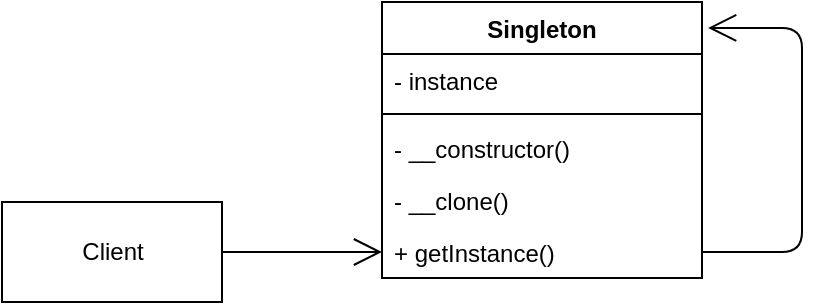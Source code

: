 <mxfile version="15.2.5" type="device" pages="2"><diagram id="aHaovqBN7l30jtsh0C6T" name="Singleton"><mxGraphModel dx="1422" dy="794" grid="1" gridSize="10" guides="1" tooltips="1" connect="1" arrows="1" fold="1" page="1" pageScale="1" pageWidth="827" pageHeight="1169" math="0" shadow="0"><root><mxCell id="0"/><mxCell id="1" parent="0"/><mxCell id="-McU_xUoMTAV-VXj93lt-22" value="Singleton" style="swimlane;fontStyle=1;align=center;verticalAlign=top;childLayout=stackLayout;horizontal=1;startSize=26;horizontalStack=0;resizeParent=1;resizeParentMax=0;resizeLast=0;collapsible=1;marginBottom=0;" vertex="1" parent="1"><mxGeometry x="200" y="190" width="160" height="138" as="geometry"><mxRectangle x="200" y="190" width="90" height="26" as="alternateBounds"/></mxGeometry></mxCell><mxCell id="-McU_xUoMTAV-VXj93lt-23" value="- instance" style="text;strokeColor=none;fillColor=none;align=left;verticalAlign=top;spacingLeft=4;spacingRight=4;overflow=hidden;rotatable=0;points=[[0,0.5],[1,0.5]];portConstraint=eastwest;" vertex="1" parent="-McU_xUoMTAV-VXj93lt-22"><mxGeometry y="26" width="160" height="26" as="geometry"/></mxCell><mxCell id="-McU_xUoMTAV-VXj93lt-24" value="" style="line;strokeWidth=1;fillColor=none;align=left;verticalAlign=middle;spacingTop=-1;spacingLeft=3;spacingRight=3;rotatable=0;labelPosition=right;points=[];portConstraint=eastwest;" vertex="1" parent="-McU_xUoMTAV-VXj93lt-22"><mxGeometry y="52" width="160" height="8" as="geometry"/></mxCell><mxCell id="-McU_xUoMTAV-VXj93lt-25" value="- __constructor()" style="text;strokeColor=none;fillColor=none;align=left;verticalAlign=top;spacingLeft=4;spacingRight=4;overflow=hidden;rotatable=0;points=[[0,0.5],[1,0.5]];portConstraint=eastwest;" vertex="1" parent="-McU_xUoMTAV-VXj93lt-22"><mxGeometry y="60" width="160" height="26" as="geometry"/></mxCell><mxCell id="-McU_xUoMTAV-VXj93lt-26" value="- __clone()" style="text;strokeColor=none;fillColor=none;align=left;verticalAlign=top;spacingLeft=4;spacingRight=4;overflow=hidden;rotatable=0;points=[[0,0.5],[1,0.5]];portConstraint=eastwest;" vertex="1" parent="-McU_xUoMTAV-VXj93lt-22"><mxGeometry y="86" width="160" height="26" as="geometry"/></mxCell><mxCell id="-McU_xUoMTAV-VXj93lt-27" value="+ getInstance()" style="text;strokeColor=none;fillColor=none;align=left;verticalAlign=top;spacingLeft=4;spacingRight=4;overflow=hidden;rotatable=0;points=[[0,0.5],[1,0.5]];portConstraint=eastwest;" vertex="1" parent="-McU_xUoMTAV-VXj93lt-22"><mxGeometry y="112" width="160" height="26" as="geometry"/></mxCell><mxCell id="_PGxHqYzjNkbDzPE3RU1-2" value="" style="endArrow=open;endFill=1;endSize=12;html=1;exitX=1;exitY=0.5;exitDx=0;exitDy=0;entryX=1.019;entryY=0.094;entryDx=0;entryDy=0;entryPerimeter=0;" edge="1" parent="-McU_xUoMTAV-VXj93lt-22" source="-McU_xUoMTAV-VXj93lt-27" target="-McU_xUoMTAV-VXj93lt-22"><mxGeometry width="160" relative="1" as="geometry"><mxPoint x="160" y="130" as="sourcePoint"/><mxPoint x="220" y="40" as="targetPoint"/><Array as="points"><mxPoint x="210" y="125"/><mxPoint x="210" y="13"/></Array></mxGeometry></mxCell><mxCell id="_PGxHqYzjNkbDzPE3RU1-3" value="Client" style="html=1;" vertex="1" parent="1"><mxGeometry x="10" y="290" width="110" height="50" as="geometry"/></mxCell><mxCell id="_PGxHqYzjNkbDzPE3RU1-4" value="" style="endArrow=open;endFill=1;endSize=12;html=1;exitX=1;exitY=0.5;exitDx=0;exitDy=0;entryX=0;entryY=0.5;entryDx=0;entryDy=0;" edge="1" parent="1" source="_PGxHqYzjNkbDzPE3RU1-3" target="-McU_xUoMTAV-VXj93lt-27"><mxGeometry width="160" relative="1" as="geometry"><mxPoint x="330" y="410" as="sourcePoint"/><mxPoint x="490" y="410" as="targetPoint"/></mxGeometry></mxCell></root></mxGraphModel></diagram><diagram id="mI6fjMsKvRmJ68MaVVyT" name="Abstract Factory"><mxGraphModel dx="2249" dy="794" grid="1" gridSize="10" guides="1" tooltips="1" connect="1" arrows="1" fold="1" page="1" pageScale="1" pageWidth="827" pageHeight="1169" math="0" shadow="0"><root><mxCell id="mxLAlKuL6um9V98Ft5_C-0"/><mxCell id="mxLAlKuL6um9V98Ft5_C-1" parent="mxLAlKuL6um9V98Ft5_C-0"/><mxCell id="mxLAlKuL6um9V98Ft5_C-2" value="SecondFactory" style="swimlane;fontStyle=1;align=center;verticalAlign=top;childLayout=stackLayout;horizontal=1;startSize=26;horizontalStack=0;resizeParent=1;resizeParentMax=0;resizeLast=0;collapsible=1;marginBottom=0;" vertex="1" parent="mxLAlKuL6um9V98Ft5_C-1"><mxGeometry x="342" y="1010" width="160" height="86" as="geometry"/></mxCell><mxCell id="mxLAlKuL6um9V98Ft5_C-3" value="+ field: type" style="text;strokeColor=none;fillColor=none;align=left;verticalAlign=top;spacingLeft=4;spacingRight=4;overflow=hidden;rotatable=0;points=[[0,0.5],[1,0.5]];portConstraint=eastwest;" vertex="1" parent="mxLAlKuL6um9V98Ft5_C-2"><mxGeometry y="26" width="160" height="26" as="geometry"/></mxCell><mxCell id="mxLAlKuL6um9V98Ft5_C-4" value="" style="line;strokeWidth=1;fillColor=none;align=left;verticalAlign=middle;spacingTop=-1;spacingLeft=3;spacingRight=3;rotatable=0;labelPosition=right;points=[];portConstraint=eastwest;" vertex="1" parent="mxLAlKuL6um9V98Ft5_C-2"><mxGeometry y="52" width="160" height="8" as="geometry"/></mxCell><mxCell id="mxLAlKuL6um9V98Ft5_C-5" value="+ method(type): type" style="text;strokeColor=none;fillColor=none;align=left;verticalAlign=top;spacingLeft=4;spacingRight=4;overflow=hidden;rotatable=0;points=[[0,0.5],[1,0.5]];portConstraint=eastwest;" vertex="1" parent="mxLAlKuL6um9V98Ft5_C-2"><mxGeometry y="60" width="160" height="26" as="geometry"/></mxCell><mxCell id="mxLAlKuL6um9V98Ft5_C-6" value="FirstFactory" style="swimlane;fontStyle=1;align=center;verticalAlign=top;childLayout=stackLayout;horizontal=1;startSize=26;horizontalStack=0;resizeParent=1;resizeParentMax=0;resizeLast=0;collapsible=1;marginBottom=0;" vertex="1" parent="mxLAlKuL6um9V98Ft5_C-1"><mxGeometry x="342" y="440" width="178" height="86" as="geometry"/></mxCell><mxCell id="mxLAlKuL6um9V98Ft5_C-8" value="" style="line;strokeWidth=1;fillColor=none;align=left;verticalAlign=middle;spacingTop=-1;spacingLeft=3;spacingRight=3;rotatable=0;labelPosition=right;points=[];portConstraint=eastwest;" vertex="1" parent="mxLAlKuL6um9V98Ft5_C-6"><mxGeometry y="26" width="178" height="8" as="geometry"/></mxCell><mxCell id="mxLAlKuL6um9V98Ft5_C-9" value="+ createProductA(): ProductA" style="text;strokeColor=none;fillColor=none;align=left;verticalAlign=top;spacingLeft=4;spacingRight=4;overflow=hidden;rotatable=0;points=[[0,0.5],[1,0.5]];portConstraint=eastwest;" vertex="1" parent="mxLAlKuL6um9V98Ft5_C-6"><mxGeometry y="34" width="178" height="26" as="geometry"/></mxCell><mxCell id="ff_tTD1RpwZ8qCgPUpW6-8" value="+ createProductB(): ProductB" style="text;strokeColor=none;fillColor=none;align=left;verticalAlign=top;spacingLeft=4;spacingRight=4;overflow=hidden;rotatable=0;points=[[0,0.5],[1,0.5]];portConstraint=eastwest;" vertex="1" parent="mxLAlKuL6um9V98Ft5_C-6"><mxGeometry y="60" width="178" height="26" as="geometry"/></mxCell><mxCell id="mxLAlKuL6um9V98Ft5_C-10" value="FirstProductA" style="swimlane;fontStyle=1;align=center;verticalAlign=top;childLayout=stackLayout;horizontal=1;startSize=26;horizontalStack=0;resizeParent=1;resizeParentMax=0;resizeLast=0;collapsible=1;marginBottom=0;" vertex="1" parent="mxLAlKuL6um9V98Ft5_C-1"><mxGeometry x="-280" y="490" width="160" height="60" as="geometry"/></mxCell><mxCell id="mxLAlKuL6um9V98Ft5_C-12" value="" style="line;strokeWidth=1;fillColor=none;align=left;verticalAlign=middle;spacingTop=-1;spacingLeft=3;spacingRight=3;rotatable=0;labelPosition=right;points=[];portConstraint=eastwest;" vertex="1" parent="mxLAlKuL6um9V98Ft5_C-10"><mxGeometry y="26" width="160" height="8" as="geometry"/></mxCell><mxCell id="mxLAlKuL6um9V98Ft5_C-13" value="+ getProductA()" style="text;strokeColor=none;fillColor=none;align=left;verticalAlign=top;spacingLeft=4;spacingRight=4;overflow=hidden;rotatable=0;points=[[0,0.5],[1,0.5]];portConstraint=eastwest;" vertex="1" parent="mxLAlKuL6um9V98Ft5_C-10"><mxGeometry y="34" width="160" height="26" as="geometry"/></mxCell><mxCell id="mxLAlKuL6um9V98Ft5_C-14" value="Classname" style="swimlane;fontStyle=1;align=center;verticalAlign=top;childLayout=stackLayout;horizontal=1;startSize=26;horizontalStack=0;resizeParent=1;resizeParentMax=0;resizeLast=0;collapsible=1;marginBottom=0;" vertex="1" parent="mxLAlKuL6um9V98Ft5_C-1"><mxGeometry x="334" y="140" width="160" height="86" as="geometry"/></mxCell><mxCell id="mxLAlKuL6um9V98Ft5_C-15" value="+ field: type" style="text;strokeColor=none;fillColor=none;align=left;verticalAlign=top;spacingLeft=4;spacingRight=4;overflow=hidden;rotatable=0;points=[[0,0.5],[1,0.5]];portConstraint=eastwest;" vertex="1" parent="mxLAlKuL6um9V98Ft5_C-14"><mxGeometry y="26" width="160" height="26" as="geometry"/></mxCell><mxCell id="mxLAlKuL6um9V98Ft5_C-16" value="" style="line;strokeWidth=1;fillColor=none;align=left;verticalAlign=middle;spacingTop=-1;spacingLeft=3;spacingRight=3;rotatable=0;labelPosition=right;points=[];portConstraint=eastwest;" vertex="1" parent="mxLAlKuL6um9V98Ft5_C-14"><mxGeometry y="52" width="160" height="8" as="geometry"/></mxCell><mxCell id="mxLAlKuL6um9V98Ft5_C-17" value="+ method(type): type" style="text;strokeColor=none;fillColor=none;align=left;verticalAlign=top;spacingLeft=4;spacingRight=4;overflow=hidden;rotatable=0;points=[[0,0.5],[1,0.5]];portConstraint=eastwest;" vertex="1" parent="mxLAlKuL6um9V98Ft5_C-14"><mxGeometry y="60" width="160" height="26" as="geometry"/></mxCell><mxCell id="mxLAlKuL6um9V98Ft5_C-18" value="SecondProductA" style="swimlane;fontStyle=1;align=center;verticalAlign=top;childLayout=stackLayout;horizontal=1;startSize=26;horizontalStack=0;resizeParent=1;resizeParentMax=0;resizeLast=0;collapsible=1;marginBottom=0;" vertex="1" parent="mxLAlKuL6um9V98Ft5_C-1"><mxGeometry x="-280" y="950" width="160" height="60" as="geometry"/></mxCell><mxCell id="mxLAlKuL6um9V98Ft5_C-20" value="" style="line;strokeWidth=1;fillColor=none;align=left;verticalAlign=middle;spacingTop=-1;spacingLeft=3;spacingRight=3;rotatable=0;labelPosition=right;points=[];portConstraint=eastwest;" vertex="1" parent="mxLAlKuL6um9V98Ft5_C-18"><mxGeometry y="26" width="160" height="8" as="geometry"/></mxCell><mxCell id="mxLAlKuL6um9V98Ft5_C-21" value="+ getProductA()" style="text;strokeColor=none;fillColor=none;align=left;verticalAlign=top;spacingLeft=4;spacingRight=4;overflow=hidden;rotatable=0;points=[[0,0.5],[1,0.5]];portConstraint=eastwest;" vertex="1" parent="mxLAlKuL6um9V98Ft5_C-18"><mxGeometry y="34" width="160" height="26" as="geometry"/></mxCell><mxCell id="mxLAlKuL6um9V98Ft5_C-22" value="FirstProductB" style="swimlane;fontStyle=1;align=center;verticalAlign=top;childLayout=stackLayout;horizontal=1;startSize=26;horizontalStack=0;resizeParent=1;resizeParentMax=0;resizeLast=0;collapsible=1;marginBottom=0;" vertex="1" parent="mxLAlKuL6um9V98Ft5_C-1"><mxGeometry x="40" y="490" width="160" height="60" as="geometry"/></mxCell><mxCell id="mxLAlKuL6um9V98Ft5_C-24" value="" style="line;strokeWidth=1;fillColor=none;align=left;verticalAlign=middle;spacingTop=-1;spacingLeft=3;spacingRight=3;rotatable=0;labelPosition=right;points=[];portConstraint=eastwest;" vertex="1" parent="mxLAlKuL6um9V98Ft5_C-22"><mxGeometry y="26" width="160" height="8" as="geometry"/></mxCell><mxCell id="mxLAlKuL6um9V98Ft5_C-25" value="+ getProductB()" style="text;strokeColor=none;fillColor=none;align=left;verticalAlign=top;spacingLeft=4;spacingRight=4;overflow=hidden;rotatable=0;points=[[0,0.5],[1,0.5]];portConstraint=eastwest;" vertex="1" parent="mxLAlKuL6um9V98Ft5_C-22"><mxGeometry y="34" width="160" height="26" as="geometry"/></mxCell><mxCell id="mxLAlKuL6um9V98Ft5_C-26" value="SecondProductB" style="swimlane;fontStyle=1;align=center;verticalAlign=top;childLayout=stackLayout;horizontal=1;startSize=26;horizontalStack=0;resizeParent=1;resizeParentMax=0;resizeLast=0;collapsible=1;marginBottom=0;" vertex="1" parent="mxLAlKuL6um9V98Ft5_C-1"><mxGeometry x="40" y="950" width="160" height="60" as="geometry"/></mxCell><mxCell id="mxLAlKuL6um9V98Ft5_C-28" value="" style="line;strokeWidth=1;fillColor=none;align=left;verticalAlign=middle;spacingTop=-1;spacingLeft=3;spacingRight=3;rotatable=0;labelPosition=right;points=[];portConstraint=eastwest;" vertex="1" parent="mxLAlKuL6um9V98Ft5_C-26"><mxGeometry y="26" width="160" height="8" as="geometry"/></mxCell><mxCell id="mxLAlKuL6um9V98Ft5_C-29" value="+ getProductB()" style="text;strokeColor=none;fillColor=none;align=left;verticalAlign=top;spacingLeft=4;spacingRight=4;overflow=hidden;rotatable=0;points=[[0,0.5],[1,0.5]];portConstraint=eastwest;" vertex="1" parent="mxLAlKuL6um9V98Ft5_C-26"><mxGeometry y="34" width="160" height="26" as="geometry"/></mxCell><mxCell id="mxLAlKuL6um9V98Ft5_C-30" value="ProductsFactory" style="swimlane;fontStyle=1;align=center;verticalAlign=top;childLayout=stackLayout;horizontal=1;startSize=30;horizontalStack=0;resizeParent=1;resizeParentMax=0;resizeLast=0;collapsible=1;marginBottom=0;" vertex="1" parent="mxLAlKuL6um9V98Ft5_C-1"><mxGeometry x="590" y="730" width="230" height="64" as="geometry"/></mxCell><mxCell id="mxLAlKuL6um9V98Ft5_C-32" value="" style="line;strokeWidth=1;fillColor=none;align=left;verticalAlign=middle;spacingTop=-1;spacingLeft=3;spacingRight=3;rotatable=0;labelPosition=right;points=[];portConstraint=eastwest;" vertex="1" parent="mxLAlKuL6um9V98Ft5_C-30"><mxGeometry y="30" width="230" height="8" as="geometry"/></mxCell><mxCell id="mxLAlKuL6um9V98Ft5_C-33" value="+ getFactory(int $num): Abstract Factory" style="text;strokeColor=none;fillColor=none;align=left;verticalAlign=top;spacingLeft=4;spacingRight=4;overflow=hidden;rotatable=0;points=[[0,0.5],[1,0.5]];portConstraint=eastwest;" vertex="1" parent="mxLAlKuL6um9V98Ft5_C-30"><mxGeometry y="38" width="230" height="26" as="geometry"/></mxCell><mxCell id="mxLAlKuL6um9V98Ft5_C-34" value="&lt;&lt;interface&gt;&gt;&#10;AbstractFactory&#10;" style="swimlane;fontStyle=1;align=center;verticalAlign=top;childLayout=stackLayout;horizontal=1;startSize=40;horizontalStack=0;resizeParent=1;resizeParentMax=0;resizeLast=0;collapsible=1;marginBottom=0;" vertex="1" parent="mxLAlKuL6um9V98Ft5_C-1"><mxGeometry x="340" y="720" width="180" height="100" as="geometry"/></mxCell><mxCell id="mxLAlKuL6um9V98Ft5_C-36" value="" style="line;strokeWidth=1;fillColor=none;align=left;verticalAlign=middle;spacingTop=-1;spacingLeft=3;spacingRight=3;rotatable=0;labelPosition=right;points=[];portConstraint=eastwest;" vertex="1" parent="mxLAlKuL6um9V98Ft5_C-34"><mxGeometry y="40" width="180" height="8" as="geometry"/></mxCell><mxCell id="mxLAlKuL6um9V98Ft5_C-37" value="+ createProductA(): ProductA" style="text;strokeColor=none;fillColor=none;align=left;verticalAlign=top;spacingLeft=4;spacingRight=4;overflow=hidden;rotatable=0;points=[[0,0.5],[1,0.5]];portConstraint=eastwest;" vertex="1" parent="mxLAlKuL6um9V98Ft5_C-34"><mxGeometry y="48" width="180" height="26" as="geometry"/></mxCell><mxCell id="ff_tTD1RpwZ8qCgPUpW6-7" value="+ createProductB(): ProductB" style="text;strokeColor=none;fillColor=none;align=left;verticalAlign=top;spacingLeft=4;spacingRight=4;overflow=hidden;rotatable=0;points=[[0,0.5],[1,0.5]];portConstraint=eastwest;" vertex="1" parent="mxLAlKuL6um9V98Ft5_C-34"><mxGeometry y="74" width="180" height="26" as="geometry"/></mxCell><mxCell id="mxLAlKuL6um9V98Ft5_C-38" value="" style="endArrow=block;dashed=1;endFill=0;endSize=12;html=1;entryX=0.489;entryY=0;entryDx=0;entryDy=0;entryPerimeter=0;" edge="1" parent="mxLAlKuL6um9V98Ft5_C-1" target="mxLAlKuL6um9V98Ft5_C-34"><mxGeometry width="160" relative="1" as="geometry"><mxPoint x="428" y="530" as="sourcePoint"/><mxPoint x="419" y="720" as="targetPoint"/></mxGeometry></mxCell><mxCell id="mxLAlKuL6um9V98Ft5_C-39" value="" style="endArrow=block;dashed=1;endFill=0;endSize=12;html=1;exitX=0.5;exitY=0;exitDx=0;exitDy=0;entryX=0.444;entryY=1.038;entryDx=0;entryDy=0;entryPerimeter=0;" edge="1" parent="mxLAlKuL6um9V98Ft5_C-1" source="mxLAlKuL6um9V98Ft5_C-2" target="ff_tTD1RpwZ8qCgPUpW6-7"><mxGeometry width="160" relative="1" as="geometry"><mxPoint x="501.0" y="860.002" as="sourcePoint"/><mxPoint x="501.04" y="922" as="targetPoint"/></mxGeometry></mxCell><mxCell id="mxLAlKuL6um9V98Ft5_C-40" value="" style="endArrow=open;endSize=12;dashed=1;html=1;exitX=-0.012;exitY=0.105;exitDx=0;exitDy=0;entryX=0.444;entryY=-0.035;entryDx=0;entryDy=0;entryPerimeter=0;exitPerimeter=0;" edge="1" parent="mxLAlKuL6um9V98Ft5_C-1" source="mxLAlKuL6um9V98Ft5_C-6" target="mxLAlKuL6um9V98Ft5_C-10"><mxGeometry width="160" relative="1" as="geometry"><mxPoint x="330" y="790" as="sourcePoint"/><mxPoint x="490" y="790" as="targetPoint"/><Array as="points"><mxPoint x="-209" y="450"/></Array></mxGeometry></mxCell><mxCell id="mxLAlKuL6um9V98Ft5_C-41" value="" style="endArrow=open;endSize=12;dashed=1;html=1;" edge="1" parent="mxLAlKuL6um9V98Ft5_C-1"><mxGeometry width="160" relative="1" as="geometry"><mxPoint x="120" y="450" as="sourcePoint"/><mxPoint x="120" y="490" as="targetPoint"/></mxGeometry></mxCell><mxCell id="mxLAlKuL6um9V98Ft5_C-42" value="" style="endArrow=open;endSize=12;dashed=1;html=1;exitX=-0.012;exitY=0.105;exitDx=0;exitDy=0;exitPerimeter=0;entryX=0.444;entryY=1.115;entryDx=0;entryDy=0;entryPerimeter=0;" edge="1" parent="mxLAlKuL6um9V98Ft5_C-1" target="mxLAlKuL6um9V98Ft5_C-21"><mxGeometry width="160" relative="1" as="geometry"><mxPoint x="342.0" y="1080" as="sourcePoint"/><mxPoint x="-207" y="1060" as="targetPoint"/><Array as="points"><mxPoint x="-207.08" y="1080.97"/></Array></mxGeometry></mxCell><mxCell id="mxLAlKuL6um9V98Ft5_C-43" value="" style="endArrow=open;endSize=12;dashed=1;html=1;entryX=0.5;entryY=1.038;entryDx=0;entryDy=0;entryPerimeter=0;" edge="1" parent="mxLAlKuL6um9V98Ft5_C-1" target="mxLAlKuL6um9V98Ft5_C-29"><mxGeometry width="160" relative="1" as="geometry"><mxPoint x="121.92" y="1080.97" as="sourcePoint"/><mxPoint x="122" y="1060" as="targetPoint"/></mxGeometry></mxCell><mxCell id="ff_tTD1RpwZ8qCgPUpW6-0" value="ProductA" style="rounded=1;whiteSpace=wrap;html=1;" vertex="1" parent="mxLAlKuL6um9V98Ft5_C-1"><mxGeometry x="-270" y="720" width="120" height="60" as="geometry"/></mxCell><mxCell id="ff_tTD1RpwZ8qCgPUpW6-1" value="ProductB" style="rounded=1;whiteSpace=wrap;html=1;" vertex="1" parent="mxLAlKuL6um9V98Ft5_C-1"><mxGeometry x="60" y="720" width="120" height="60" as="geometry"/></mxCell><mxCell id="ff_tTD1RpwZ8qCgPUpW6-2" value="" style="endArrow=block;endSize=16;endFill=0;html=1;exitX=0.5;exitY=0;exitDx=0;exitDy=0;entryX=0.5;entryY=1;entryDx=0;entryDy=0;" edge="1" parent="mxLAlKuL6um9V98Ft5_C-1" source="mxLAlKuL6um9V98Ft5_C-26" target="ff_tTD1RpwZ8qCgPUpW6-1"><mxGeometry width="160" relative="1" as="geometry"><mxPoint x="330" y="790" as="sourcePoint"/><mxPoint x="490" y="790" as="targetPoint"/></mxGeometry></mxCell><mxCell id="ff_tTD1RpwZ8qCgPUpW6-3" value="" style="endArrow=block;endSize=16;endFill=0;html=1;exitX=0.5;exitY=0;exitDx=0;exitDy=0;entryX=0.5;entryY=1;entryDx=0;entryDy=0;" edge="1" parent="mxLAlKuL6um9V98Ft5_C-1"><mxGeometry width="160" relative="1" as="geometry"><mxPoint x="-210.5" y="950" as="sourcePoint"/><mxPoint x="-210.5" y="780" as="targetPoint"/></mxGeometry></mxCell><mxCell id="ff_tTD1RpwZ8qCgPUpW6-4" value="" style="endArrow=block;endSize=16;endFill=0;html=1;exitX=0.481;exitY=1.154;exitDx=0;exitDy=0;entryX=0.5;entryY=0;entryDx=0;entryDy=0;exitPerimeter=0;" edge="1" parent="mxLAlKuL6um9V98Ft5_C-1" source="mxLAlKuL6um9V98Ft5_C-25" target="ff_tTD1RpwZ8qCgPUpW6-1"><mxGeometry width="160" relative="1" as="geometry"><mxPoint x="140" y="970" as="sourcePoint"/><mxPoint x="140" y="800" as="targetPoint"/></mxGeometry></mxCell><mxCell id="ff_tTD1RpwZ8qCgPUpW6-5" value="" style="endArrow=block;endSize=16;endFill=0;html=1;exitX=0.431;exitY=1.077;exitDx=0;exitDy=0;entryX=0.5;entryY=0;entryDx=0;entryDy=0;exitPerimeter=0;" edge="1" parent="mxLAlKuL6um9V98Ft5_C-1" source="mxLAlKuL6um9V98Ft5_C-13" target="ff_tTD1RpwZ8qCgPUpW6-0"><mxGeometry width="160" relative="1" as="geometry"><mxPoint x="150" y="980" as="sourcePoint"/><mxPoint x="150" y="810" as="targetPoint"/></mxGeometry></mxCell><mxCell id="ff_tTD1RpwZ8qCgPUpW6-6" value="" style="endArrow=block;endSize=16;endFill=0;html=1;exitX=0;exitY=0.5;exitDx=0;exitDy=0;entryX=1;entryY=0.5;entryDx=0;entryDy=0;" edge="1" parent="mxLAlKuL6um9V98Ft5_C-1" source="mxLAlKuL6um9V98Ft5_C-33" target="mxLAlKuL6um9V98Ft5_C-37"><mxGeometry width="160" relative="1" as="geometry"><mxPoint x="590" y="769" as="sourcePoint"/><mxPoint x="520" y="773" as="targetPoint"/></mxGeometry></mxCell></root></mxGraphModel></diagram></mxfile>